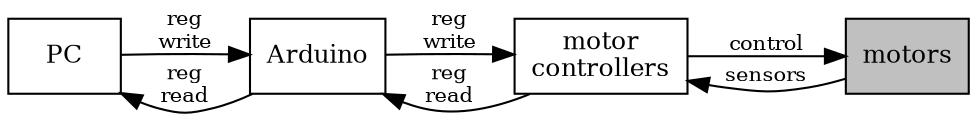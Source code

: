 digraph{
rankdir="LR"
node[shape=box,fontsize=12]
edge[fontsize=10]

pc [label="PC"]
ard [label="Arduino"]
mcs [label="motor\ncontrollers"]
motors [fillcolor=gray ,style=filled]

pc -> ard [label="reg\nwrite"]
ard -> pc [label="reg\nread"]
ard -> mcs [label="reg\nwrite"]
mcs -> ard [label="reg\nread"]

mcs -> motors [label="control"]
motors -> mcs [label="sensors"]
}
